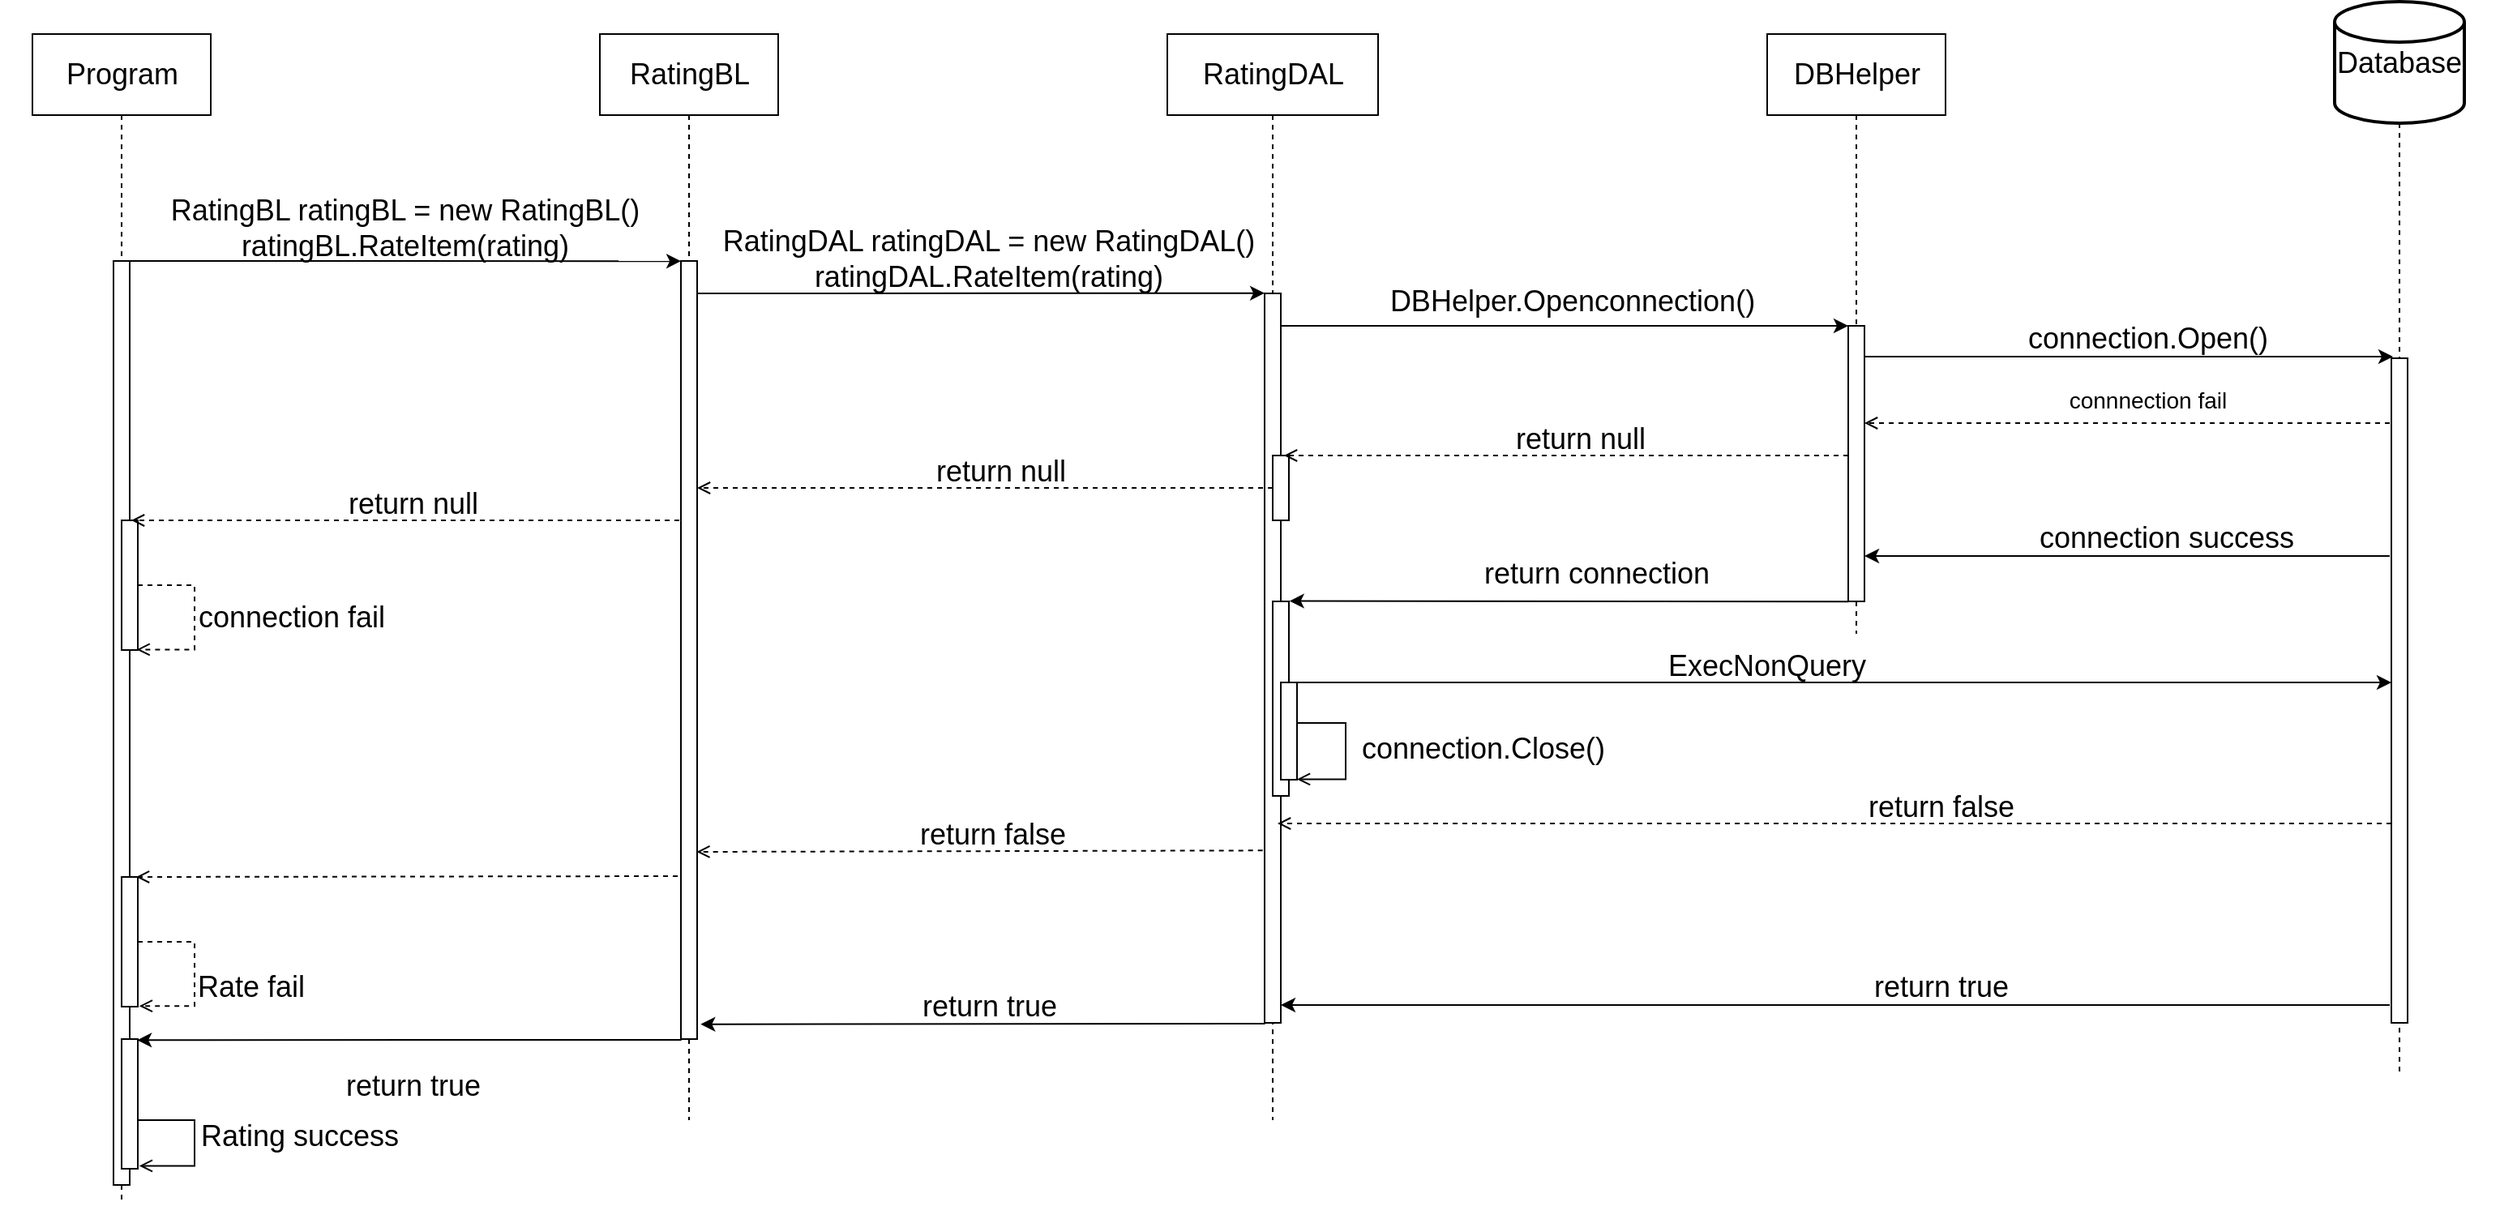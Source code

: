 <mxfile version="10.7.6" type="device"><diagram id="sgM-ELXcmw0MZEDz7Ulj" name="Page-1"><mxGraphModel dx="1263" dy="576" grid="1" gridSize="10" guides="1" tooltips="1" connect="1" arrows="1" fold="1" page="1" pageScale="1" pageWidth="827" pageHeight="1169" math="0" shadow="0"><root><mxCell id="0"/><mxCell id="1" parent="0"/><mxCell id="bzRGpsEQsbEj1tdEhV9D-1" value="" style="rounded=0;whiteSpace=wrap;html=1;fillColor=none;strokeColor=none;" parent="1" vertex="1"><mxGeometry x="20" y="20" width="1541" height="750" as="geometry"/></mxCell><mxCell id="bzRGpsEQsbEj1tdEhV9D-2" style="edgeStyle=orthogonalEdgeStyle;rounded=0;orthogonalLoop=1;jettySize=auto;html=1;dashed=1;endArrow=none;endFill=0;" parent="1" source="bzRGpsEQsbEj1tdEhV9D-3" edge="1"><mxGeometry relative="1" as="geometry"><mxPoint x="95" y="760" as="targetPoint"/></mxGeometry></mxCell><mxCell id="bzRGpsEQsbEj1tdEhV9D-3" value="&lt;span style=&quot;font-size: 18px&quot;&gt;Program&lt;/span&gt;" style="html=1;" parent="1" vertex="1"><mxGeometry x="40" y="40" width="110" height="50" as="geometry"/></mxCell><mxCell id="bzRGpsEQsbEj1tdEhV9D-4" style="edgeStyle=orthogonalEdgeStyle;rounded=0;orthogonalLoop=1;jettySize=auto;html=1;endArrow=none;endFill=0;dashed=1;" parent="1" source="bzRGpsEQsbEj1tdEhV9D-5" target="bzRGpsEQsbEj1tdEhV9D-10" edge="1"><mxGeometry relative="1" as="geometry"/></mxCell><mxCell id="bzRGpsEQsbEj1tdEhV9D-5" value="&lt;span&gt;&lt;font style=&quot;font-size: 18px&quot;&gt;RatingBL&lt;/font&gt;&lt;/span&gt;&lt;br&gt;" style="html=1;" parent="1" vertex="1"><mxGeometry x="390" y="40" width="110" height="50" as="geometry"/></mxCell><mxCell id="bzRGpsEQsbEj1tdEhV9D-6" style="edgeStyle=orthogonalEdgeStyle;rounded=0;orthogonalLoop=1;jettySize=auto;html=1;dashed=1;endArrow=none;endFill=0;" parent="1" source="bzRGpsEQsbEj1tdEhV9D-7" edge="1"><mxGeometry relative="1" as="geometry"><mxPoint x="805" y="710" as="targetPoint"/></mxGeometry></mxCell><mxCell id="bzRGpsEQsbEj1tdEhV9D-7" value="&lt;font style=&quot;font-size: 18px&quot;&gt;&lt;span&gt;RatingDAL&lt;/span&gt;&lt;/font&gt;" style="html=1;" parent="1" vertex="1"><mxGeometry x="740" y="40" width="130" height="50" as="geometry"/></mxCell><mxCell id="bzRGpsEQsbEj1tdEhV9D-8" value="" style="html=1;points=[];perimeter=orthogonalPerimeter;" parent="1" vertex="1"><mxGeometry x="90" y="180" width="10" height="570" as="geometry"/></mxCell><mxCell id="bzRGpsEQsbEj1tdEhV9D-9" style="edgeStyle=orthogonalEdgeStyle;rounded=0;orthogonalLoop=1;jettySize=auto;html=1;dashed=1;endArrow=none;endFill=0;" parent="1" source="bzRGpsEQsbEj1tdEhV9D-10" edge="1"><mxGeometry relative="1" as="geometry"><mxPoint x="445" y="710" as="targetPoint"/></mxGeometry></mxCell><mxCell id="bzRGpsEQsbEj1tdEhV9D-10" value="" style="html=1;points=[];perimeter=orthogonalPerimeter;" parent="1" vertex="1"><mxGeometry x="440" y="180" width="10" height="480" as="geometry"/></mxCell><mxCell id="bzRGpsEQsbEj1tdEhV9D-11" value="" style="endArrow=classic;html=1;exitX=1;exitY=0.019;exitDx=0;exitDy=0;exitPerimeter=0;entryX=0;entryY=0;entryDx=0;entryDy=0;entryPerimeter=0;" parent="1" edge="1"><mxGeometry width="50" height="50" relative="1" as="geometry"><mxPoint x="100" y="180.0" as="sourcePoint"/><mxPoint x="440.047" y="180.093" as="targetPoint"/></mxGeometry></mxCell><mxCell id="bzRGpsEQsbEj1tdEhV9D-12" value="&lt;font style=&quot;font-size: 18px&quot;&gt;&lt;div&gt;RatingBL ratingBL = new RatingBL()&lt;/div&gt;&lt;/font&gt;&lt;div style=&quot;font-size: 18px&quot;&gt;&lt;font style=&quot;font-size: 18px&quot;&gt;ratingBL.RateItem(rating)&lt;/font&gt;&lt;/div&gt;" style="text;html=1;strokeColor=none;fillColor=none;align=center;verticalAlign=middle;whiteSpace=wrap;rounded=0;" parent="1" vertex="1"><mxGeometry x="110" y="140" width="320" height="39" as="geometry"/></mxCell><mxCell id="bzRGpsEQsbEj1tdEhV9D-13" value="" style="html=1;points=[];perimeter=orthogonalPerimeter;" parent="1" vertex="1"><mxGeometry x="800" y="200" width="10" height="450" as="geometry"/></mxCell><mxCell id="bzRGpsEQsbEj1tdEhV9D-14" value="" style="endArrow=classic;html=1;entryX=0;entryY=-0.002;entryDx=0;entryDy=0;entryPerimeter=0;" parent="1" edge="1"><mxGeometry width="50" height="50" relative="1" as="geometry"><mxPoint x="450" y="200.0" as="sourcePoint"/><mxPoint x="800.039" y="199.825" as="targetPoint"/></mxGeometry></mxCell><mxCell id="bzRGpsEQsbEj1tdEhV9D-15" value="&lt;font style=&quot;font-size: 18px&quot;&gt;&lt;font style=&quot;font-size: 18px&quot;&gt;RatingDAL ratingDAL = new RatingDAL()&lt;/font&gt;&lt;div&gt;ratingDAL.RateItem(rating)&lt;/div&gt;&lt;/font&gt;" style="text;html=1;strokeColor=none;fillColor=none;align=center;verticalAlign=middle;whiteSpace=wrap;rounded=0;" parent="1" vertex="1"><mxGeometry x="460" y="159" width="340" height="40" as="geometry"/></mxCell><mxCell id="bzRGpsEQsbEj1tdEhV9D-16" style="edgeStyle=orthogonalEdgeStyle;rounded=0;orthogonalLoop=1;jettySize=auto;html=1;endArrow=none;endFill=0;dashed=1;" parent="1" source="bzRGpsEQsbEj1tdEhV9D-18" edge="1"><mxGeometry relative="1" as="geometry"><mxPoint x="1165" y="410" as="targetPoint"/></mxGeometry></mxCell><mxCell id="bzRGpsEQsbEj1tdEhV9D-17" value="&lt;font style=&quot;font-size: 18px&quot;&gt;DBHelper&lt;/font&gt;" style="html=1;" parent="1" vertex="1"><mxGeometry x="1110" y="40" width="110" height="50" as="geometry"/></mxCell><mxCell id="bzRGpsEQsbEj1tdEhV9D-18" value="" style="html=1;points=[];perimeter=orthogonalPerimeter;" parent="1" vertex="1"><mxGeometry x="1160" y="220" width="10" height="170" as="geometry"/></mxCell><mxCell id="bzRGpsEQsbEj1tdEhV9D-19" style="edgeStyle=orthogonalEdgeStyle;rounded=0;orthogonalLoop=1;jettySize=auto;html=1;endArrow=none;endFill=0;dashed=1;" parent="1" source="bzRGpsEQsbEj1tdEhV9D-17" target="bzRGpsEQsbEj1tdEhV9D-18" edge="1"><mxGeometry relative="1" as="geometry"><mxPoint x="1165" y="724" as="targetPoint"/><mxPoint x="1165" y="90" as="sourcePoint"/></mxGeometry></mxCell><mxCell id="bzRGpsEQsbEj1tdEhV9D-20" value="" style="endArrow=classic;html=1;" parent="1" edge="1"><mxGeometry width="50" height="50" relative="1" as="geometry"><mxPoint x="810.0" y="220.0" as="sourcePoint"/><mxPoint x="1160" y="220" as="targetPoint"/></mxGeometry></mxCell><mxCell id="bzRGpsEQsbEj1tdEhV9D-21" value="&lt;font style=&quot;font-size: 18px&quot;&gt;DBHelper.Openconnection()&lt;/font&gt;" style="text;html=1;strokeColor=none;fillColor=none;align=center;verticalAlign=middle;whiteSpace=wrap;rounded=0;" parent="1" vertex="1"><mxGeometry x="890" y="190" width="200" height="29" as="geometry"/></mxCell><mxCell id="bzRGpsEQsbEj1tdEhV9D-22" style="edgeStyle=orthogonalEdgeStyle;rounded=0;orthogonalLoop=1;jettySize=auto;html=1;endArrow=none;endFill=0;dashed=1;" parent="1" source="bzRGpsEQsbEj1tdEhV9D-23" edge="1"><mxGeometry relative="1" as="geometry"><mxPoint x="1500" y="680" as="targetPoint"/></mxGeometry></mxCell><mxCell id="bzRGpsEQsbEj1tdEhV9D-23" value="&lt;font style=&quot;font-size: 18px&quot;&gt;Database&lt;/font&gt;" style="strokeWidth=2;html=1;shape=mxgraph.flowchart.database;whiteSpace=wrap;" parent="1" vertex="1"><mxGeometry x="1460" y="20" width="80" height="75" as="geometry"/></mxCell><mxCell id="bzRGpsEQsbEj1tdEhV9D-24" value="" style="endArrow=classic;html=1;entryX=-0.1;entryY=-0.005;entryDx=0;entryDy=0;entryPerimeter=0;" parent="1" edge="1"><mxGeometry width="50" height="50" relative="1" as="geometry"><mxPoint x="1170" y="239.0" as="sourcePoint"/><mxPoint x="1496" y="239.0" as="targetPoint"/></mxGeometry></mxCell><mxCell id="bzRGpsEQsbEj1tdEhV9D-25" value="" style="html=1;points=[];perimeter=orthogonalPerimeter;" parent="1" vertex="1"><mxGeometry x="1495" y="240" width="10" height="410" as="geometry"/></mxCell><mxCell id="bzRGpsEQsbEj1tdEhV9D-26" value="&lt;font style=&quot;font-size: 18px&quot;&gt;connection.Open()&lt;/font&gt;" style="text;html=1;strokeColor=none;fillColor=none;align=center;verticalAlign=middle;whiteSpace=wrap;rounded=0;" parent="1" vertex="1"><mxGeometry x="1240" y="218" width="210" height="20" as="geometry"/></mxCell><mxCell id="bzRGpsEQsbEj1tdEhV9D-27" value="" style="endArrow=open;html=1;dashed=1;endFill=0;" parent="1" target="bzRGpsEQsbEj1tdEhV9D-18" edge="1"><mxGeometry width="50" height="50" relative="1" as="geometry"><mxPoint x="1494" y="280.0" as="sourcePoint"/><mxPoint x="1294" y="280" as="targetPoint"/></mxGeometry></mxCell><mxCell id="bzRGpsEQsbEj1tdEhV9D-28" value="&lt;font style=&quot;font-size: 14px&quot;&gt;connnection fail&lt;/font&gt;" style="text;html=1;strokeColor=none;fillColor=none;align=center;verticalAlign=middle;whiteSpace=wrap;rounded=0;" parent="1" vertex="1"><mxGeometry x="1285" y="251" width="120" height="29" as="geometry"/></mxCell><mxCell id="bzRGpsEQsbEj1tdEhV9D-29" style="rounded=0;orthogonalLoop=1;jettySize=auto;html=1;dashed=1;endArrow=open;endFill=0;" parent="1" source="bzRGpsEQsbEj1tdEhV9D-38" target="bzRGpsEQsbEj1tdEhV9D-10" edge="1"><mxGeometry relative="1" as="geometry"/></mxCell><mxCell id="bzRGpsEQsbEj1tdEhV9D-31" style="edgeStyle=orthogonalEdgeStyle;rounded=0;orthogonalLoop=1;jettySize=auto;html=1;dashed=1;endArrow=open;endFill=0;" parent="1" source="bzRGpsEQsbEj1tdEhV9D-32" edge="1"><mxGeometry relative="1" as="geometry"><mxPoint x="104.286" y="419.714" as="targetPoint"/><Array as="points"><mxPoint x="140" y="380"/><mxPoint x="140" y="420"/></Array></mxGeometry></mxCell><mxCell id="bzRGpsEQsbEj1tdEhV9D-32" value="" style="html=1;points=[];perimeter=orthogonalPerimeter;" parent="1" vertex="1"><mxGeometry x="95" y="340" width="10" height="80" as="geometry"/></mxCell><mxCell id="bzRGpsEQsbEj1tdEhV9D-33" value="" style="endArrow=open;html=1;dashed=1;exitX=-0.2;exitY=0.357;exitDx=0;exitDy=0;exitPerimeter=0;entryX=0.5;entryY=0;entryDx=0;entryDy=0;entryPerimeter=0;endFill=0;" parent="1" edge="1"><mxGeometry width="50" height="50" relative="1" as="geometry"><mxPoint x="439" y="340" as="sourcePoint"/><mxPoint x="101" y="340" as="targetPoint"/></mxGeometry></mxCell><mxCell id="bzRGpsEQsbEj1tdEhV9D-34" value="&lt;font style=&quot;font-size: 18px&quot;&gt;connection fail&lt;/font&gt;" style="text;html=1;strokeColor=none;fillColor=none;align=center;verticalAlign=middle;whiteSpace=wrap;rounded=0;" parent="1" vertex="1"><mxGeometry x="140" y="390" width="120" height="20" as="geometry"/></mxCell><mxCell id="bzRGpsEQsbEj1tdEhV9D-35" value="&lt;font style=&quot;font-size: 18px&quot;&gt;return null&lt;/font&gt;" style="text;html=1;strokeColor=none;fillColor=none;align=center;verticalAlign=middle;whiteSpace=wrap;rounded=0;" parent="1" vertex="1"><mxGeometry x="950" y="280" width="90" height="20" as="geometry"/></mxCell><mxCell id="bzRGpsEQsbEj1tdEhV9D-36" value="&lt;font style=&quot;font-size: 18px&quot;&gt;return null&lt;/font&gt;" style="text;html=1;strokeColor=none;fillColor=none;align=center;verticalAlign=middle;whiteSpace=wrap;rounded=0;" parent="1" vertex="1"><mxGeometry x="595" y="300" width="85" height="20" as="geometry"/></mxCell><mxCell id="bzRGpsEQsbEj1tdEhV9D-37" value="&lt;font style=&quot;font-size: 18px&quot;&gt;return null&lt;/font&gt;" style="text;html=1;strokeColor=none;fillColor=none;align=center;verticalAlign=middle;whiteSpace=wrap;rounded=0;" parent="1" vertex="1"><mxGeometry x="230" y="320" width="90" height="20" as="geometry"/></mxCell><mxCell id="bzRGpsEQsbEj1tdEhV9D-38" value="" style="html=1;points=[];perimeter=orthogonalPerimeter;" parent="1" vertex="1"><mxGeometry x="805" y="300" width="10" height="40" as="geometry"/></mxCell><mxCell id="bzRGpsEQsbEj1tdEhV9D-39" value="" style="endArrow=open;html=1;dashed=1;exitX=-0.2;exitY=0.364;exitDx=0;exitDy=0;exitPerimeter=0;endFill=0;entryX=0.5;entryY=0;entryDx=0;entryDy=0;entryPerimeter=0;" parent="1" edge="1"><mxGeometry width="50" height="50" relative="1" as="geometry"><mxPoint x="1160" y="300.0" as="sourcePoint"/><mxPoint x="812" y="300.0" as="targetPoint"/></mxGeometry></mxCell><mxCell id="bzRGpsEQsbEj1tdEhV9D-40" value="" style="endArrow=classic;html=1;exitX=-0.2;exitY=0.555;exitDx=0;exitDy=0;exitPerimeter=0;" parent="1" edge="1"><mxGeometry width="50" height="50" relative="1" as="geometry"><mxPoint x="1494" y="362" as="sourcePoint"/><mxPoint x="1170" y="362" as="targetPoint"/></mxGeometry></mxCell><mxCell id="bzRGpsEQsbEj1tdEhV9D-41" value="&lt;font style=&quot;font-size: 18px&quot;&gt;connection success&lt;/font&gt;" style="text;html=1;strokeColor=none;fillColor=none;align=center;verticalAlign=middle;whiteSpace=wrap;rounded=0;" parent="1" vertex="1"><mxGeometry x="1273" y="340" width="167" height="22" as="geometry"/></mxCell><mxCell id="bzRGpsEQsbEj1tdEhV9D-42" value="" style="html=1;points=[];perimeter=orthogonalPerimeter;" parent="1" vertex="1"><mxGeometry x="805" y="390" width="10" height="120" as="geometry"/></mxCell><mxCell id="bzRGpsEQsbEj1tdEhV9D-43" value="" style="endArrow=classic;html=1;exitX=0.005;exitY=1.001;exitDx=0;exitDy=0;exitPerimeter=0;entryX=1.034;entryY=-0.002;entryDx=0;entryDy=0;entryPerimeter=0;" parent="1" edge="1" target="bzRGpsEQsbEj1tdEhV9D-42" source="bzRGpsEQsbEj1tdEhV9D-18"><mxGeometry width="50" height="50" relative="1" as="geometry"><mxPoint x="1159" y="390" as="sourcePoint"/><mxPoint x="814" y="390" as="targetPoint"/></mxGeometry></mxCell><mxCell id="bzRGpsEQsbEj1tdEhV9D-44" value="&lt;font style=&quot;font-size: 18px&quot;&gt;return connection&lt;/font&gt;" style="text;html=1;strokeColor=none;fillColor=none;align=center;verticalAlign=middle;whiteSpace=wrap;rounded=0;" parent="1" vertex="1"><mxGeometry x="930" y="363" width="150" height="20" as="geometry"/></mxCell><mxCell id="bzRGpsEQsbEj1tdEhV9D-45" style="edgeStyle=orthogonalEdgeStyle;rounded=0;orthogonalLoop=1;jettySize=auto;html=1;endArrow=open;endFill=0;" parent="1" source="bzRGpsEQsbEj1tdEhV9D-46" edge="1"><mxGeometry relative="1" as="geometry"><mxPoint x="820.0" y="499.714" as="targetPoint"/><Array as="points"><mxPoint x="850" y="465"/><mxPoint x="850" y="500"/></Array></mxGeometry></mxCell><mxCell id="bzRGpsEQsbEj1tdEhV9D-46" value="" style="html=1;points=[];perimeter=orthogonalPerimeter;" parent="1" vertex="1"><mxGeometry x="810" y="440" width="10" height="60" as="geometry"/></mxCell><mxCell id="bzRGpsEQsbEj1tdEhV9D-47" value="" style="endArrow=classic;html=1;exitX=1.033;exitY=0.017;exitDx=0;exitDy=0;exitPerimeter=0;" parent="1" edge="1"><mxGeometry width="50" height="50" relative="1" as="geometry"><mxPoint x="820.389" y="439.944" as="sourcePoint"/><mxPoint x="1495" y="440" as="targetPoint"/></mxGeometry></mxCell><mxCell id="bzRGpsEQsbEj1tdEhV9D-48" value="&lt;div&gt;&lt;span&gt;&lt;font style=&quot;font-size: 18px&quot;&gt;ExecNonQuery&lt;/font&gt;&lt;/span&gt;&lt;/div&gt;" style="text;html=1;strokeColor=none;fillColor=none;align=center;verticalAlign=middle;whiteSpace=wrap;rounded=0;" parent="1" vertex="1"><mxGeometry x="1060" y="420" width="100" height="20" as="geometry"/></mxCell><mxCell id="bzRGpsEQsbEj1tdEhV9D-49" value="&lt;font style=&quot;font-size: 18px&quot;&gt;connection.Close()&lt;/font&gt;" style="text;html=1;strokeColor=none;fillColor=none;align=center;verticalAlign=middle;whiteSpace=wrap;rounded=0;" parent="1" vertex="1"><mxGeometry x="875" y="471" width="120" height="20" as="geometry"/></mxCell><mxCell id="bzRGpsEQsbEj1tdEhV9D-50" value="" style="endArrow=open;html=1;exitX=0.5;exitY=0.7;exitDx=0;exitDy=0;exitPerimeter=0;entryX=1.3;entryY=0.604;entryDx=0;entryDy=0;entryPerimeter=0;dashed=1;endFill=0;" parent="1" edge="1"><mxGeometry width="50" height="50" relative="1" as="geometry"><mxPoint x="1495" y="527" as="sourcePoint"/><mxPoint x="808" y="527" as="targetPoint"/></mxGeometry></mxCell><mxCell id="bzRGpsEQsbEj1tdEhV9D-51" value="&lt;font style=&quot;font-size: 18px&quot;&gt;return false&lt;/font&gt;" style="text;html=1;strokeColor=none;fillColor=none;align=center;verticalAlign=middle;whiteSpace=wrap;rounded=0;" parent="1" vertex="1"><mxGeometry x="1165" y="507" width="105" height="20" as="geometry"/></mxCell><mxCell id="bzRGpsEQsbEj1tdEhV9D-52" value="" style="endArrow=open;html=1;dashed=1;exitX=-0.1;exitY=0.649;exitDx=0;exitDy=0;exitPerimeter=0;entryX=1;entryY=0.675;entryDx=0;entryDy=0;entryPerimeter=0;endFill=0;" parent="1" edge="1"><mxGeometry width="50" height="50" relative="1" as="geometry"><mxPoint x="798.833" y="543.667" as="sourcePoint"/><mxPoint x="449.667" y="544.5" as="targetPoint"/></mxGeometry></mxCell><mxCell id="bzRGpsEQsbEj1tdEhV9D-53" value="&lt;font style=&quot;font-size: 18px&quot;&gt;return false&lt;/font&gt;" style="text;html=1;strokeColor=none;fillColor=none;align=center;verticalAlign=middle;whiteSpace=wrap;rounded=0;" parent="1" vertex="1"><mxGeometry x="585" y="524" width="95" height="20" as="geometry"/></mxCell><mxCell id="bzRGpsEQsbEj1tdEhV9D-54" style="edgeStyle=orthogonalEdgeStyle;rounded=0;orthogonalLoop=1;jettySize=auto;html=1;dashed=1;endArrow=open;endFill=0;entryX=1.09;entryY=0.995;entryDx=0;entryDy=0;entryPerimeter=0;" parent="1" source="bzRGpsEQsbEj1tdEhV9D-55" target="bzRGpsEQsbEj1tdEhV9D-55" edge="1"><mxGeometry relative="1" as="geometry"><mxPoint x="160" y="640" as="targetPoint"/><Array as="points"><mxPoint x="140" y="600"/><mxPoint x="140" y="640"/></Array></mxGeometry></mxCell><mxCell id="bzRGpsEQsbEj1tdEhV9D-55" value="" style="html=1;points=[];perimeter=orthogonalPerimeter;" parent="1" vertex="1"><mxGeometry x="95" y="560" width="10" height="80" as="geometry"/></mxCell><mxCell id="bzRGpsEQsbEj1tdEhV9D-56" value="" style="endArrow=open;html=1;dashed=1;exitX=-0.2;exitY=0.704;exitDx=0;exitDy=0;exitPerimeter=0;endFill=0;" parent="1" edge="1"><mxGeometry width="50" height="50" relative="1" as="geometry"><mxPoint x="438" y="559.5" as="sourcePoint"/><mxPoint x="104" y="560" as="targetPoint"/></mxGeometry></mxCell><mxCell id="bzRGpsEQsbEj1tdEhV9D-57" value="&lt;font style=&quot;font-size: 18px&quot;&gt;Rate fail&lt;/font&gt;" style="text;html=1;strokeColor=none;fillColor=none;align=center;verticalAlign=middle;whiteSpace=wrap;rounded=0;" parent="1" vertex="1"><mxGeometry x="105" y="618" width="140" height="20" as="geometry"/></mxCell><mxCell id="bzRGpsEQsbEj1tdEhV9D-58" value="" style="endArrow=classic;html=1;entryX=1;entryY=0.755;entryDx=0;entryDy=0;entryPerimeter=0;" parent="1" edge="1"><mxGeometry width="50" height="50" relative="1" as="geometry"><mxPoint x="1494" y="639" as="sourcePoint"/><mxPoint x="810.0" y="639" as="targetPoint"/></mxGeometry></mxCell><mxCell id="bzRGpsEQsbEj1tdEhV9D-59" value="&lt;font style=&quot;font-size: 18px&quot;&gt;return true&lt;/font&gt;" style="text;html=1;strokeColor=none;fillColor=none;align=center;verticalAlign=middle;whiteSpace=wrap;rounded=0;" parent="1" vertex="1"><mxGeometry x="1165" y="618" width="105" height="20" as="geometry"/></mxCell><mxCell id="bzRGpsEQsbEj1tdEhV9D-60" value="" style="endArrow=classic;html=1;exitX=0.033;exitY=1.001;exitDx=0;exitDy=0;exitPerimeter=0;entryX=1.214;entryY=0.981;entryDx=0;entryDy=0;entryPerimeter=0;" parent="1" edge="1" target="bzRGpsEQsbEj1tdEhV9D-10" source="bzRGpsEQsbEj1tdEhV9D-13"><mxGeometry width="50" height="50" relative="1" as="geometry"><mxPoint x="798" y="665" as="sourcePoint"/><mxPoint x="451.333" y="665" as="targetPoint"/></mxGeometry></mxCell><mxCell id="bzRGpsEQsbEj1tdEhV9D-61" value="&lt;font style=&quot;font-size: 18px&quot;&gt;return true&lt;/font&gt;" style="text;html=1;strokeColor=none;fillColor=none;align=center;verticalAlign=middle;whiteSpace=wrap;rounded=0;" parent="1" vertex="1"><mxGeometry x="567.5" y="630" width="125" height="20" as="geometry"/></mxCell><mxCell id="bzRGpsEQsbEj1tdEhV9D-62" value="&lt;font style=&quot;font-size: 18px&quot;&gt;return true&lt;/font&gt;" style="text;html=1;strokeColor=none;fillColor=none;align=center;verticalAlign=middle;whiteSpace=wrap;rounded=0;" parent="1" vertex="1"><mxGeometry x="230" y="679" width="90" height="20" as="geometry"/></mxCell><mxCell id="bzRGpsEQsbEj1tdEhV9D-63" style="edgeStyle=orthogonalEdgeStyle;rounded=0;jumpSize=6;orthogonalLoop=1;jettySize=auto;html=1;endArrow=open;endFill=0;entryX=1.09;entryY=0.978;entryDx=0;entryDy=0;entryPerimeter=0;" parent="1" source="bzRGpsEQsbEj1tdEhV9D-64" target="bzRGpsEQsbEj1tdEhV9D-64" edge="1"><mxGeometry relative="1" as="geometry"><mxPoint x="160" y="780" as="targetPoint"/><Array as="points"><mxPoint x="140" y="710"/><mxPoint x="140" y="738"/></Array></mxGeometry></mxCell><mxCell id="bzRGpsEQsbEj1tdEhV9D-64" value="" style="html=1;points=[];perimeter=orthogonalPerimeter;" parent="1" vertex="1"><mxGeometry x="95" y="660" width="10" height="80" as="geometry"/></mxCell><mxCell id="bzRGpsEQsbEj1tdEhV9D-65" value="" style="endArrow=classic;html=1;exitX=0.033;exitY=1.001;exitDx=0;exitDy=0;exitPerimeter=0;entryX=0.956;entryY=0.008;entryDx=0;entryDy=0;entryPerimeter=0;jumpSize=6;" parent="1" source="bzRGpsEQsbEj1tdEhV9D-10" edge="1" target="bzRGpsEQsbEj1tdEhV9D-64"><mxGeometry width="50" height="50" relative="1" as="geometry"><mxPoint x="434.931" y="700.276" as="sourcePoint"/><mxPoint x="105.276" y="700.276" as="targetPoint"/></mxGeometry></mxCell><mxCell id="bzRGpsEQsbEj1tdEhV9D-66" value="&lt;font style=&quot;font-size: 18px&quot;&gt;Rating success&lt;/font&gt;" style="text;html=1;strokeColor=none;fillColor=none;align=center;verticalAlign=middle;whiteSpace=wrap;rounded=0;" parent="1" vertex="1"><mxGeometry x="120" y="710" width="170" height="20" as="geometry"/></mxCell></root></mxGraphModel></diagram></mxfile>